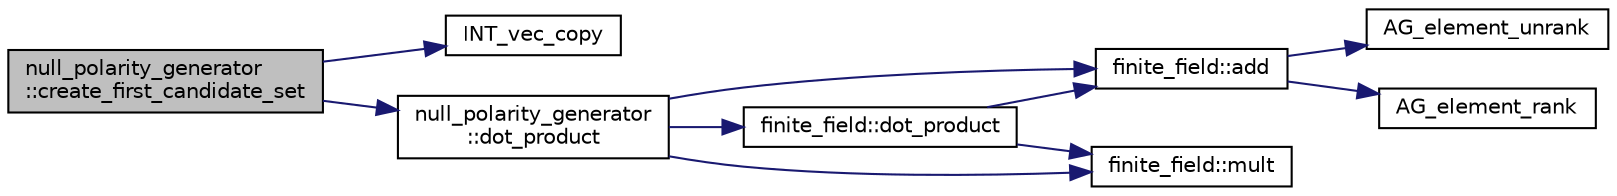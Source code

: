 digraph "null_polarity_generator::create_first_candidate_set"
{
  edge [fontname="Helvetica",fontsize="10",labelfontname="Helvetica",labelfontsize="10"];
  node [fontname="Helvetica",fontsize="10",shape=record];
  rankdir="LR";
  Node29 [label="null_polarity_generator\l::create_first_candidate_set",height=0.2,width=0.4,color="black", fillcolor="grey75", style="filled", fontcolor="black"];
  Node29 -> Node30 [color="midnightblue",fontsize="10",style="solid",fontname="Helvetica"];
  Node30 [label="INT_vec_copy",height=0.2,width=0.4,color="black", fillcolor="white", style="filled",URL="$df/dbf/sajeeb_8_c.html#ac2d875e27e009af6ec04d17254d11075"];
  Node29 -> Node31 [color="midnightblue",fontsize="10",style="solid",fontname="Helvetica"];
  Node31 [label="null_polarity_generator\l::dot_product",height=0.2,width=0.4,color="black", fillcolor="white", style="filled",URL="$df/db3/classnull__polarity__generator.html#a8a0397a06453c99aa2265c0d91262654"];
  Node31 -> Node32 [color="midnightblue",fontsize="10",style="solid",fontname="Helvetica"];
  Node32 [label="finite_field::add",height=0.2,width=0.4,color="black", fillcolor="white", style="filled",URL="$df/d5a/classfinite__field.html#a8f12328a27500f3c7be0c849ebbc9d14"];
  Node32 -> Node33 [color="midnightblue",fontsize="10",style="solid",fontname="Helvetica"];
  Node33 [label="AG_element_unrank",height=0.2,width=0.4,color="black", fillcolor="white", style="filled",URL="$d4/d67/geometry_8h.html#a4a33b86c87b2879b97cfa1327abe2885"];
  Node32 -> Node34 [color="midnightblue",fontsize="10",style="solid",fontname="Helvetica"];
  Node34 [label="AG_element_rank",height=0.2,width=0.4,color="black", fillcolor="white", style="filled",URL="$d4/d67/geometry_8h.html#ab2ac908d07dd8038fd996e26bdc75c17"];
  Node31 -> Node35 [color="midnightblue",fontsize="10",style="solid",fontname="Helvetica"];
  Node35 [label="finite_field::mult",height=0.2,width=0.4,color="black", fillcolor="white", style="filled",URL="$df/d5a/classfinite__field.html#a24fb5917aa6d4d656fd855b7f44a13b0"];
  Node31 -> Node36 [color="midnightblue",fontsize="10",style="solid",fontname="Helvetica"];
  Node36 [label="finite_field::dot_product",height=0.2,width=0.4,color="black", fillcolor="white", style="filled",URL="$df/d5a/classfinite__field.html#aeb74732fc0776cb87ec8419e5ea7ad97"];
  Node36 -> Node35 [color="midnightblue",fontsize="10",style="solid",fontname="Helvetica"];
  Node36 -> Node32 [color="midnightblue",fontsize="10",style="solid",fontname="Helvetica"];
}
